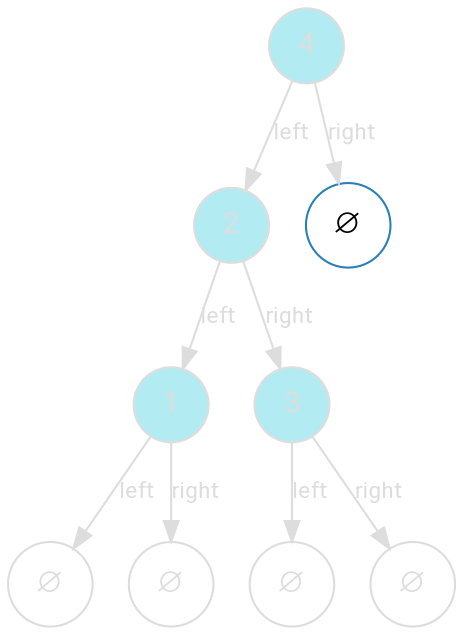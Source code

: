 digraph {
    bgcolor=transparent
    splines=false

    // Default theme: disabled
    node[shape="circle" style="filled" color="#dddddd" fillcolor="#b2ebf2" fontcolor="#dddddd" fontname="Segoe UI,Roboto,Helvetica,Arial,sans-serif"]
    edge [color="#dddddd" fontcolor="#dddddd" fontname="Segoe UI,Roboto,Helvetica,Arial,sans-serif" fontsize=11]

    n1[label=4]
    n2[label=2]
    n3[label=1]
    n4[label=3]

    l1[shape=circle label="∅" fillcolor="#ffffff" color="#2980B9" fontcolor="#000000"]
    l2[shape=circle label="∅" fillcolor="#ffffff"]
    l3[shape=circle label="∅" fillcolor="#ffffff"]
    l4[shape=circle label="∅" fillcolor="#ffffff"]
    l5[shape=circle label="∅" fillcolor="#ffffff"]


    n1 -> n2[label=left]
    n1 -> l1[label=right]
    n2 -> n3[label=left]
    n2 -> n4[label=right]
    n3 -> l2[label=left]
    n3 -> l3[label=right]
    n4 -> l4[label=left]
    n4 -> l5[label=right]
}
